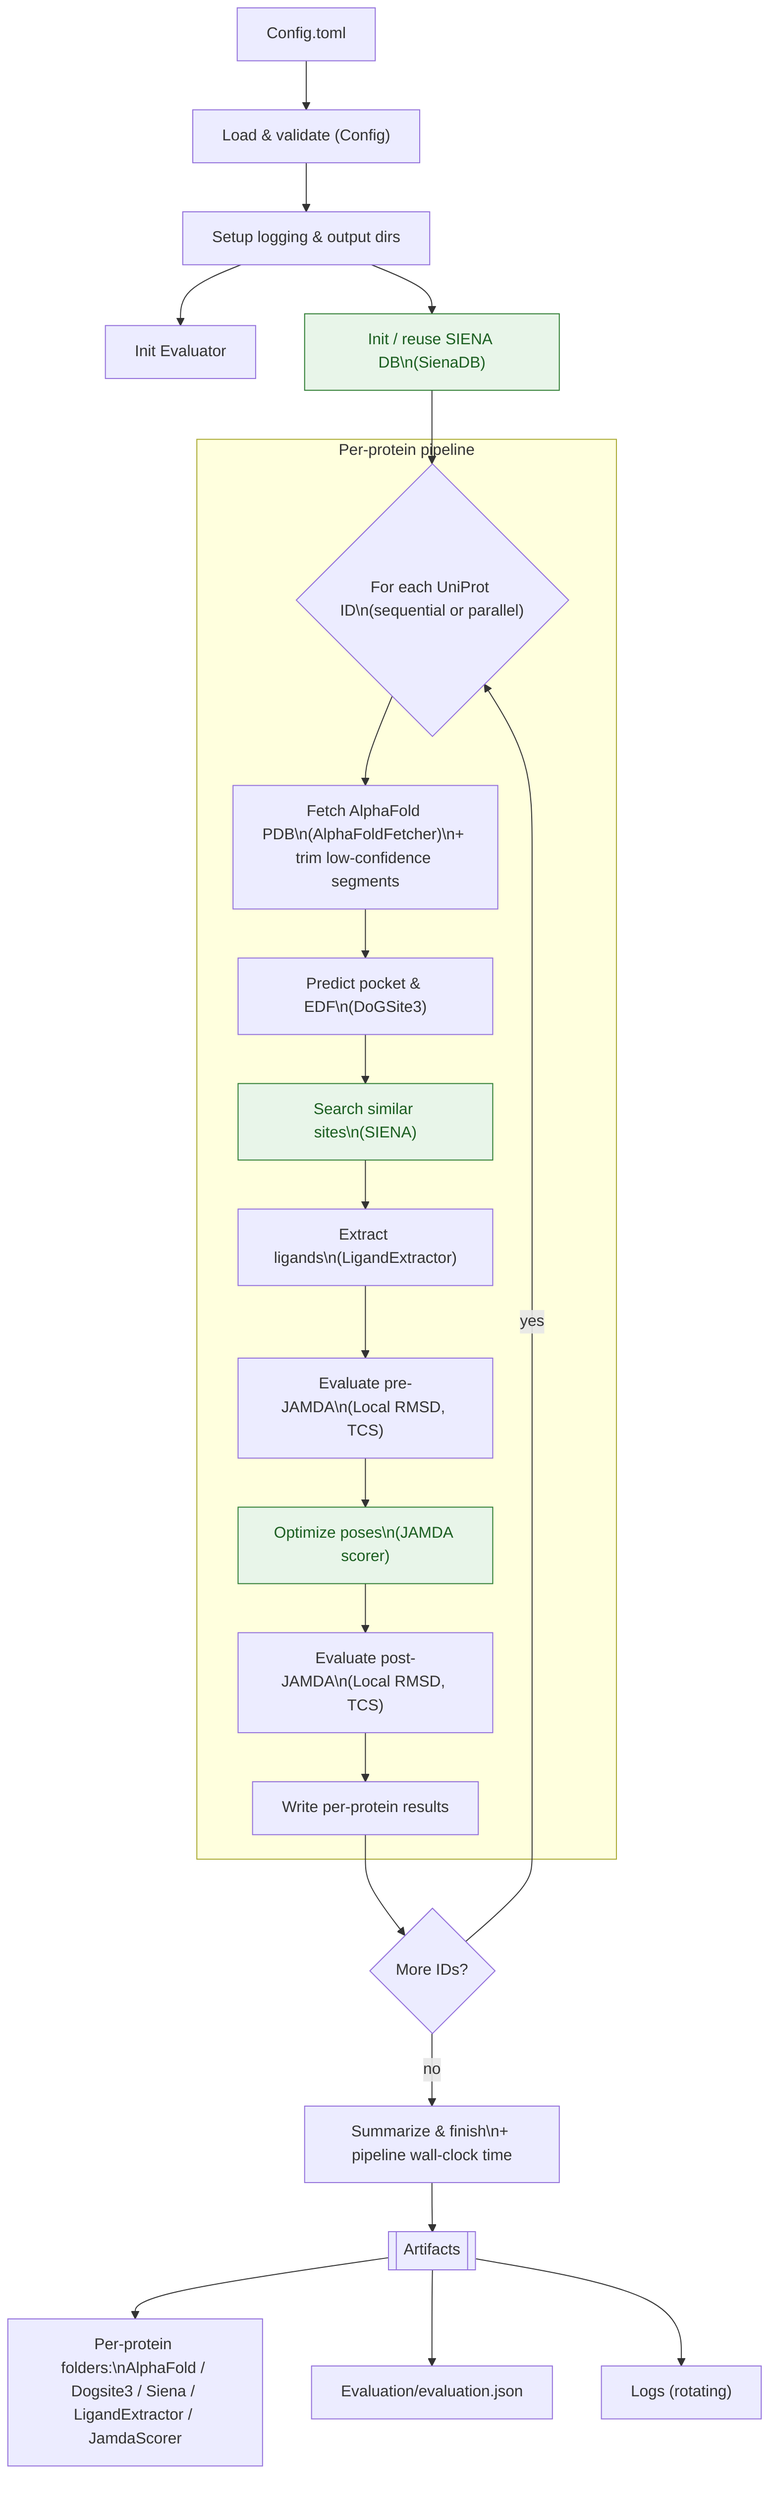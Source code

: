 flowchart TD
    A["Config.toml"] --> B["`Load & validate (Config)`"]
    B --> C["`Setup logging & output dirs`"]
    C --> D["`Init Evaluator`"]
    C --> E["`Init / reuse SIENA DB\n(SienaDB)`"]
    E --> F{"`For each UniProt ID\n(sequential or parallel)`"}

    subgraph G["Per-protein pipeline"]
      direction TB
      F --> G1["`Fetch AlphaFold PDB\n(AlphaFoldFetcher)\n+ trim low-confidence segments`"]
      G1 --> G2["`Predict pocket & EDF\n(DoGSite3)`"]
      G2 --> G3["`Search similar sites\n(SIENA)`"]
      G3 --> G4["`Extract ligands\n(LigandExtractor)`"]
      G4 --> G5["`Evaluate pre-JAMDA\n(Local RMSD, TCS)`"]
      G5 --> G6["`Optimize poses\n(JAMDA scorer)`"]
      G6 --> G7["`Evaluate post-JAMDA\n(Local RMSD, TCS)`"]
      G7 --> G8["`Write per-protein results`"]
    end

    G8 --> H{"More IDs?"}
    H -- yes --> F
    H -- no --> I["`Summarize & finish\n+ pipeline wall-clock time`"]

    I --> J[["Artifacts"]]
    J --> K["`Per-protein folders:\nAlphaFold / Dogsite3 / Siena / LigandExtractor / JamdaScorer`"]
    J --> L["`Evaluation/evaluation.json`"]
    J --> M["`Logs (rotating)`"]

    classDef accent fill:#e8f5e9,stroke:#2e7d32,color:#1b5e20,stroke-width:1px;
    class E,G3,G6 accent
